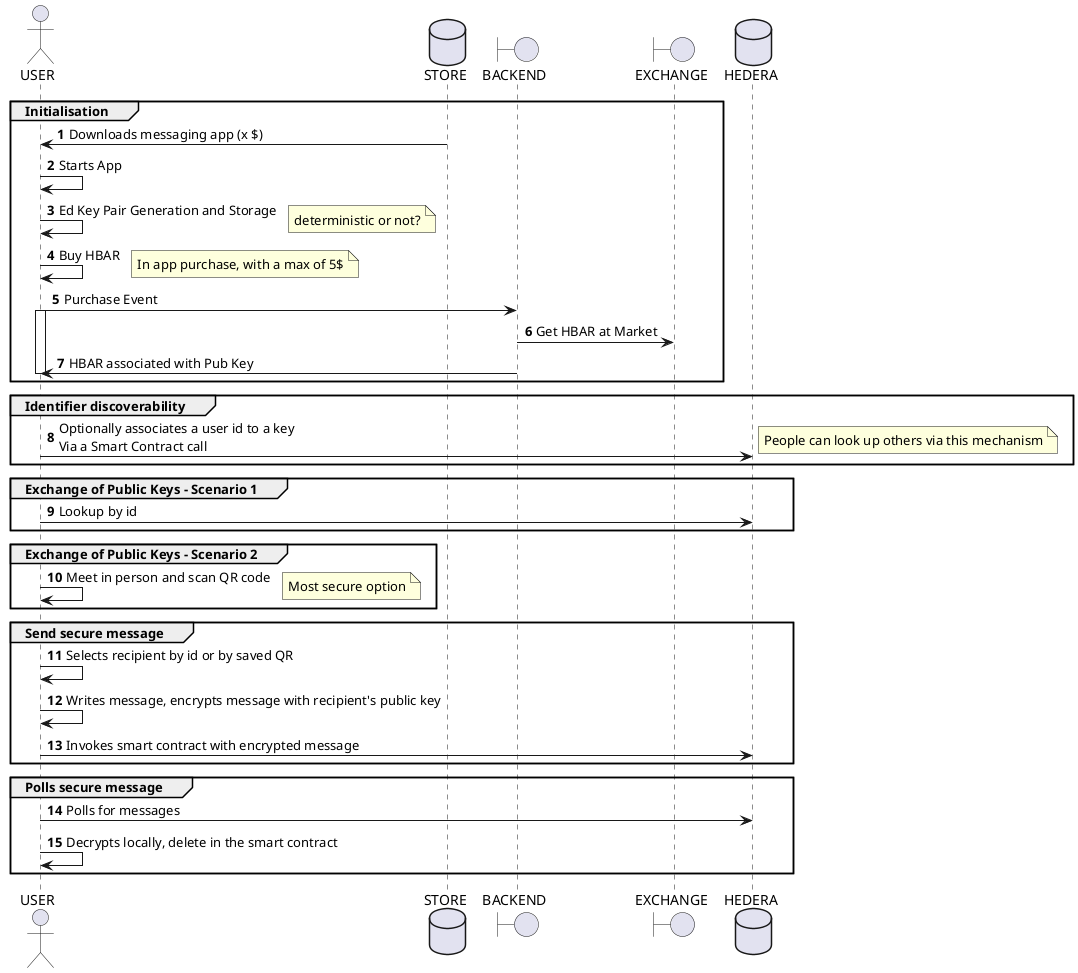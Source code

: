 @startuml
'https://plantuml.com/sequence-diagram

actor USER
database STORE
boundary BACKEND
boundary EXCHANGE
database HEDERA

autonumber

group Initialisation
USER <- STORE: Downloads messaging app (x $)
USER -> USER: Starts App
USER -> USER: Ed Key Pair Generation and Storage
note right: deterministic or not?
USER -> USER: Buy HBAR
note right: In app purchase, with a max of 5$
USER -> BACKEND: Purchase Event
activate USER
BACKEND -> EXCHANGE: Get HBAR at Market
BACKEND -> USER: HBAR associated with Pub Key
deactivate USER
end group

group Identifier discoverability
USER -> HEDERA: Optionally associates a user id to a key\nVia a Smart Contract call
note right: People can look up others via this mechanism
end group

group Exchange of Public Keys - Scenario 1
USER -> HEDERA: Lookup by id
end group

group Exchange of Public Keys - Scenario 2
USER -> USER: Meet in person and scan QR code
note right: Most secure option
end group

group Send secure message
USER -> USER: Selects recipient by id or by saved QR
USER -> USER: Writes message, encrypts message with recipient's public key
USER -> HEDERA: Invokes smart contract with encrypted message
end group

group Polls secure message
USER -> HEDERA: Polls for messages
USER -> USER: Decrypts locally, delete in the smart contract
end group

@enduml